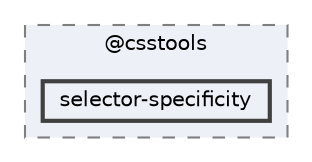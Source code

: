 digraph "pkiclassroomrescheduler/src/main/frontend/node_modules/@csstools/selector-specificity"
{
 // LATEX_PDF_SIZE
  bgcolor="transparent";
  edge [fontname=Helvetica,fontsize=10,labelfontname=Helvetica,labelfontsize=10];
  node [fontname=Helvetica,fontsize=10,shape=box,height=0.2,width=0.4];
  compound=true
  subgraph clusterdir_e64c7a9474e15b6f7032b6f38e6f2d22 {
    graph [ bgcolor="#edf0f7", pencolor="grey50", label="@csstools", fontname=Helvetica,fontsize=10 style="filled,dashed", URL="dir_e64c7a9474e15b6f7032b6f38e6f2d22.html",tooltip=""]
  dir_d41b8c6190c8f3cd9eb1edbc372921ff [label="selector-specificity", fillcolor="#edf0f7", color="grey25", style="filled,bold", URL="dir_d41b8c6190c8f3cd9eb1edbc372921ff.html",tooltip=""];
  }
}

